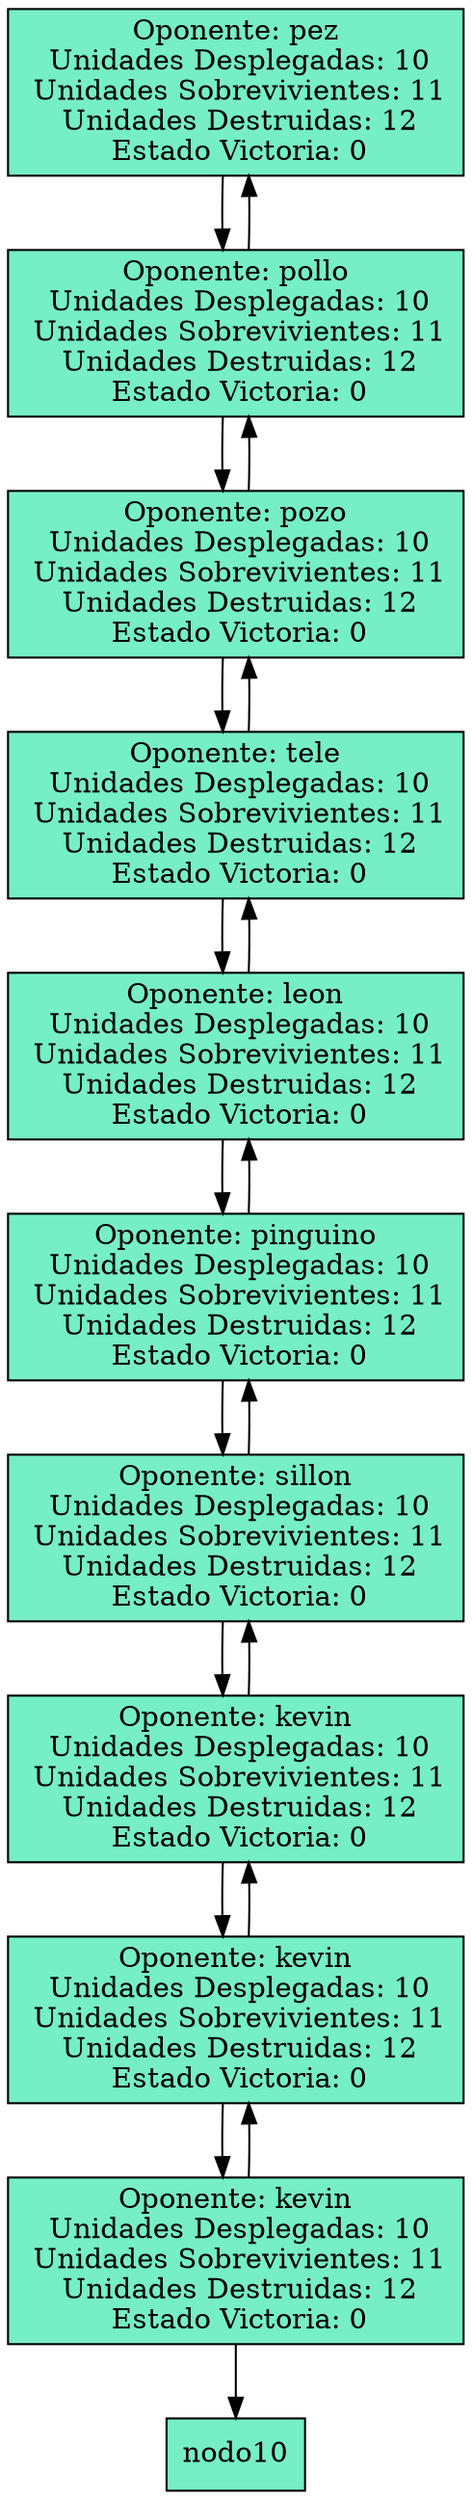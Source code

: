 digraph grafica{
rankdir=TB;
node [shape = record, style=filled, fillcolor=aquamarine2];
nodo0 [ label ="Oponente: pez\n Unidades Desplegadas: 10\n Unidades Sobrevivientes: 11\n Unidades Destruidas: 12\n Estado Victoria: 0"];
nodo1 [ label ="Oponente: pollo\n Unidades Desplegadas: 10\n Unidades Sobrevivientes: 11\n Unidades Destruidas: 12\n Estado Victoria: 0"];
nodo2 [ label ="Oponente: pozo\n Unidades Desplegadas: 10\n Unidades Sobrevivientes: 11\n Unidades Destruidas: 12\n Estado Victoria: 0"];
nodo3 [ label ="Oponente: tele\n Unidades Desplegadas: 10\n Unidades Sobrevivientes: 11\n Unidades Destruidas: 12\n Estado Victoria: 0"];
nodo4 [ label ="Oponente: leon\n Unidades Desplegadas: 10\n Unidades Sobrevivientes: 11\n Unidades Destruidas: 12\n Estado Victoria: 0"];
nodo5 [ label ="Oponente: pinguino\n Unidades Desplegadas: 10\n Unidades Sobrevivientes: 11\n Unidades Destruidas: 12\n Estado Victoria: 0"];
nodo6 [ label ="Oponente: sillon\n Unidades Desplegadas: 10\n Unidades Sobrevivientes: 11\n Unidades Destruidas: 12\n Estado Victoria: 0"];
nodo7 [ label ="Oponente: kevin\n Unidades Desplegadas: 10\n Unidades Sobrevivientes: 11\n Unidades Destruidas: 12\n Estado Victoria: 0"];
nodo8 [ label ="Oponente: kevin\n Unidades Desplegadas: 10\n Unidades Sobrevivientes: 11\n Unidades Destruidas: 12\n Estado Victoria: 0"];
nodo9 [ label ="Oponente: kevin\n Unidades Desplegadas: 10\n Unidades Sobrevivientes: 11\n Unidades Destruidas: 12\n Estado Victoria: 0"];
nodo0->nodo1;
nodo1->nodo0;
nodo1->nodo2;
nodo2->nodo1;
nodo2->nodo3;
nodo3->nodo2;
nodo3->nodo4;
nodo4->nodo3;
nodo4->nodo5;
nodo5->nodo4;
nodo5->nodo6;
nodo6->nodo5;
nodo6->nodo7;
nodo7->nodo6;
nodo7->nodo8;
nodo8->nodo7;
nodo8->nodo9;
nodo9->nodo8;
nodo9->nodo10;
}
